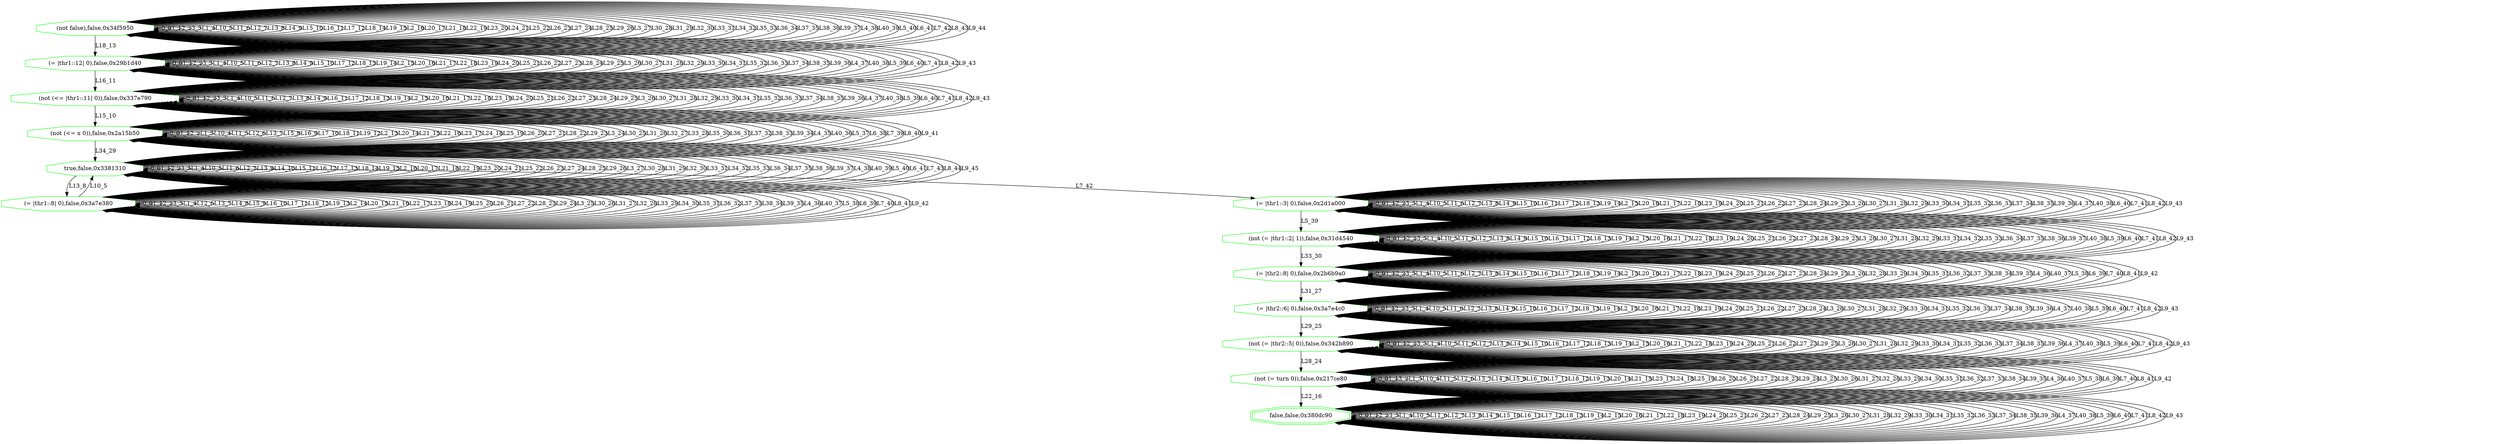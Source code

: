 digraph G {
0[label="(not false),false,0x34f5950", color=green,shape=octagon];
1[label="(= |thr1::12| 0),false,0x29b1d40", color=green,shape=octagon];
2[label="(not (<= |thr1::11| 0)),false,0x337e790", color=green,shape=octagon];
3[label="(not (<= x 0)),false,0x2a15b50", color=green,shape=octagon];
4[label="true,false,0x3381310", color=green,shape=octagon];
5[label="(= |thr1::8| 0),false,0x3a7e380", color=green,shape=octagon];
6[label="(= |thr1::3| 0),false,0x2d1a000", color=green,shape=octagon];
7[label="(not (= |thr1::2| 1)),false,0x31d4540", color=green,shape=octagon];
8[label="(= |thr2::8| 0),false,0x2b6b9a0", color=green,shape=octagon];
9[label="(= |thr2::6| 0),false,0x3a7e4c0", color=green,shape=octagon];
10[label="(not (= |thr2::5| 0)),false,0x342b890", color=green,shape=octagon];
11[label="(not (= turn 0)),false,0x217ce80", color=green,shape=octagon];
12[label="false,false,0x380dc90", color=green,shape=doubleoctagon];
0->0 [label="0_0"];
0->0 [label="1_1"];
0->0 [label="2_2"];
0->0 [label="3_3"];
0->0 [label="L1_4"];
0->0 [label="L10_5"];
0->0 [label="L11_6"];
0->0 [label="L12_7"];
0->0 [label="L13_8"];
0->0 [label="L14_9"];
0->0 [label="L15_10"];
0->0 [label="L16_11"];
0->0 [label="L17_12"];
0->1 [label="L18_13"];
0->0 [label="L18_14"];
0->0 [label="L19_15"];
0->0 [label="L2_16"];
0->0 [label="L20_17"];
0->0 [label="L21_18"];
0->0 [label="L22_19"];
0->0 [label="L23_20"];
0->0 [label="L24_21"];
0->0 [label="L25_22"];
0->0 [label="L26_23"];
0->0 [label="L27_24"];
0->0 [label="L28_25"];
0->0 [label="L29_26"];
0->0 [label="L3_27"];
0->0 [label="L30_28"];
0->0 [label="L31_29"];
0->0 [label="L32_30"];
0->0 [label="L33_31"];
0->0 [label="L34_32"];
0->0 [label="L35_33"];
0->0 [label="L36_34"];
0->0 [label="L37_35"];
0->0 [label="L38_36"];
0->0 [label="L39_37"];
0->0 [label="L4_38"];
0->0 [label="L40_39"];
0->0 [label="L5_40"];
0->0 [label="L6_41"];
0->0 [label="L7_42"];
0->0 [label="L8_43"];
0->0 [label="L9_44"];
1->1 [label="0_0"];
1->1 [label="1_1"];
1->1 [label="2_2"];
1->1 [label="3_3"];
1->1 [label="L1_4"];
1->1 [label="L10_5"];
1->1 [label="L11_6"];
1->1 [label="L12_7"];
1->1 [label="L13_8"];
1->1 [label="L14_9"];
1->1 [label="L15_10"];
1->2 [label="L16_11"];
1->1 [label="L17_12"];
1->1 [label="L18_13"];
1->1 [label="L19_14"];
1->1 [label="L2_15"];
1->1 [label="L20_16"];
1->1 [label="L21_17"];
1->1 [label="L22_18"];
1->1 [label="L23_19"];
1->1 [label="L24_20"];
1->1 [label="L25_21"];
1->1 [label="L26_22"];
1->1 [label="L27_23"];
1->1 [label="L28_24"];
1->1 [label="L29_25"];
1->1 [label="L3_26"];
1->1 [label="L30_27"];
1->1 [label="L31_28"];
1->1 [label="L32_29"];
1->1 [label="L33_30"];
1->1 [label="L34_31"];
1->1 [label="L35_32"];
1->1 [label="L36_33"];
1->1 [label="L37_34"];
1->1 [label="L38_35"];
1->1 [label="L39_36"];
1->1 [label="L4_37"];
1->1 [label="L40_38"];
1->1 [label="L5_39"];
1->1 [label="L6_40"];
1->1 [label="L7_41"];
1->1 [label="L8_42"];
1->1 [label="L9_43"];
2->2 [label="0_0"];
2->2 [label="1_1"];
2->2 [label="2_2"];
2->2 [label="3_3"];
2->2 [label="L1_4"];
2->2 [label="L10_5"];
2->2 [label="L11_6"];
2->2 [label="L12_7"];
2->2 [label="L13_8"];
2->2 [label="L14_9"];
2->3 [label="L15_10"];
2->2 [label="L16_11"];
2->2 [label="L17_12"];
2->2 [label="L18_13"];
2->2 [label="L19_14"];
2->2 [label="L2_15"];
2->2 [label="L20_16"];
2->2 [label="L21_17"];
2->2 [label="L22_18"];
2->2 [label="L23_19"];
2->2 [label="L24_20"];
2->2 [label="L25_21"];
2->2 [label="L26_22"];
2->2 [label="L27_23"];
2->2 [label="L28_24"];
2->2 [label="L29_25"];
2->2 [label="L3_26"];
2->2 [label="L30_27"];
2->2 [label="L31_28"];
2->2 [label="L32_29"];
2->2 [label="L33_30"];
2->2 [label="L34_31"];
2->2 [label="L35_32"];
2->2 [label="L36_33"];
2->2 [label="L37_34"];
2->2 [label="L38_35"];
2->2 [label="L39_36"];
2->2 [label="L4_37"];
2->2 [label="L40_38"];
2->2 [label="L5_39"];
2->2 [label="L6_40"];
2->2 [label="L7_41"];
2->2 [label="L8_42"];
2->2 [label="L9_43"];
3->3 [label="0_0"];
3->3 [label="1_1"];
3->3 [label="2_2"];
3->3 [label="L1_3"];
3->3 [label="L10_4"];
3->3 [label="L11_5"];
3->3 [label="L12_6"];
3->3 [label="L13_7"];
3->3 [label="L15_8"];
3->3 [label="L16_9"];
3->3 [label="L17_10"];
3->3 [label="L18_11"];
3->3 [label="L19_12"];
3->3 [label="L2_13"];
3->3 [label="L20_14"];
3->3 [label="L21_15"];
3->3 [label="L22_16"];
3->3 [label="L23_17"];
3->3 [label="L24_18"];
3->3 [label="L25_19"];
3->3 [label="L26_20"];
3->3 [label="L27_21"];
3->3 [label="L28_22"];
3->3 [label="L29_23"];
3->3 [label="L3_24"];
3->3 [label="L30_25"];
3->3 [label="L31_26"];
3->3 [label="L32_27"];
3->3 [label="L33_28"];
3->4 [label="L34_29"];
3->3 [label="L35_30"];
3->3 [label="L36_31"];
3->3 [label="L37_32"];
3->3 [label="L38_33"];
3->3 [label="L39_34"];
3->3 [label="L4_35"];
3->3 [label="L40_36"];
3->3 [label="L5_37"];
3->3 [label="L6_38"];
3->3 [label="L7_39"];
3->3 [label="L8_40"];
3->3 [label="L9_41"];
4->4 [label="0_0"];
4->4 [label="1_1"];
4->4 [label="2_2"];
4->4 [label="3_3"];
4->4 [label="L1_4"];
4->4 [label="L10_5"];
4->4 [label="L11_6"];
4->4 [label="L12_7"];
4->5 [label="L13_8"];
4->4 [label="L13_9"];
4->4 [label="L14_10"];
4->4 [label="L15_11"];
4->4 [label="L16_12"];
4->4 [label="L17_13"];
4->4 [label="L18_14"];
4->4 [label="L19_15"];
4->4 [label="L2_16"];
4->4 [label="L20_17"];
4->4 [label="L21_18"];
4->4 [label="L22_19"];
4->4 [label="L23_20"];
4->4 [label="L24_21"];
4->4 [label="L25_22"];
4->4 [label="L26_23"];
4->4 [label="L27_24"];
4->4 [label="L28_25"];
4->4 [label="L29_26"];
4->4 [label="L3_27"];
4->4 [label="L30_28"];
4->4 [label="L31_29"];
4->4 [label="L32_30"];
4->4 [label="L33_31"];
4->4 [label="L34_32"];
4->4 [label="L35_33"];
4->4 [label="L36_34"];
4->4 [label="L37_35"];
4->4 [label="L38_36"];
4->4 [label="L39_37"];
4->4 [label="L4_38"];
4->4 [label="L40_39"];
4->4 [label="L5_40"];
4->4 [label="L6_41"];
4->6 [label="L7_42"];
4->4 [label="L7_43"];
4->4 [label="L8_44"];
4->4 [label="L9_45"];
5->5 [label="0_0"];
5->5 [label="1_1"];
5->5 [label="2_2"];
5->5 [label="3_3"];
5->5 [label="L1_4"];
5->4 [label="L10_5"];
5->5 [label="L12_6"];
5->5 [label="L13_7"];
5->5 [label="L14_8"];
5->5 [label="L15_9"];
5->5 [label="L16_10"];
5->5 [label="L17_11"];
5->5 [label="L18_12"];
5->5 [label="L19_13"];
5->5 [label="L2_14"];
5->5 [label="L20_15"];
5->5 [label="L21_16"];
5->5 [label="L22_17"];
5->5 [label="L23_18"];
5->5 [label="L24_19"];
5->5 [label="L25_20"];
5->5 [label="L26_21"];
5->5 [label="L27_22"];
5->5 [label="L28_23"];
5->5 [label="L29_24"];
5->5 [label="L3_25"];
5->5 [label="L30_26"];
5->5 [label="L31_27"];
5->5 [label="L32_28"];
5->5 [label="L33_29"];
5->5 [label="L34_30"];
5->5 [label="L35_31"];
5->5 [label="L36_32"];
5->5 [label="L37_33"];
5->5 [label="L38_34"];
5->5 [label="L39_35"];
5->5 [label="L4_36"];
5->5 [label="L40_37"];
5->5 [label="L5_38"];
5->5 [label="L6_39"];
5->5 [label="L7_40"];
5->5 [label="L8_41"];
5->5 [label="L9_42"];
6->6 [label="0_0"];
6->6 [label="1_1"];
6->6 [label="2_2"];
6->6 [label="3_3"];
6->6 [label="L1_4"];
6->6 [label="L10_5"];
6->6 [label="L11_6"];
6->6 [label="L12_7"];
6->6 [label="L13_8"];
6->6 [label="L14_9"];
6->6 [label="L15_10"];
6->6 [label="L16_11"];
6->6 [label="L17_12"];
6->6 [label="L18_13"];
6->6 [label="L19_14"];
6->6 [label="L2_15"];
6->6 [label="L20_16"];
6->6 [label="L21_17"];
6->6 [label="L22_18"];
6->6 [label="L23_19"];
6->6 [label="L24_20"];
6->6 [label="L25_21"];
6->6 [label="L26_22"];
6->6 [label="L27_23"];
6->6 [label="L28_24"];
6->6 [label="L29_25"];
6->6 [label="L3_26"];
6->6 [label="L30_27"];
6->6 [label="L31_28"];
6->6 [label="L32_29"];
6->6 [label="L33_30"];
6->6 [label="L34_31"];
6->6 [label="L35_32"];
6->6 [label="L36_33"];
6->6 [label="L37_34"];
6->6 [label="L38_35"];
6->6 [label="L39_36"];
6->6 [label="L4_37"];
6->6 [label="L40_38"];
6->7 [label="L5_39"];
6->6 [label="L6_40"];
6->6 [label="L7_41"];
6->6 [label="L8_42"];
6->6 [label="L9_43"];
7->7 [label="0_0"];
7->7 [label="1_1"];
7->7 [label="2_2"];
7->7 [label="3_3"];
7->7 [label="L1_4"];
7->7 [label="L10_5"];
7->7 [label="L11_6"];
7->7 [label="L12_7"];
7->7 [label="L13_8"];
7->7 [label="L14_9"];
7->7 [label="L15_10"];
7->7 [label="L16_11"];
7->7 [label="L17_12"];
7->7 [label="L18_13"];
7->7 [label="L19_14"];
7->7 [label="L2_15"];
7->7 [label="L20_16"];
7->7 [label="L21_17"];
7->7 [label="L22_18"];
7->7 [label="L23_19"];
7->7 [label="L24_20"];
7->7 [label="L25_21"];
7->7 [label="L26_22"];
7->7 [label="L27_23"];
7->7 [label="L28_24"];
7->7 [label="L29_25"];
7->7 [label="L3_26"];
7->7 [label="L30_27"];
7->7 [label="L31_28"];
7->7 [label="L32_29"];
7->8 [label="L33_30"];
7->7 [label="L33_31"];
7->7 [label="L34_32"];
7->7 [label="L35_33"];
7->7 [label="L36_34"];
7->7 [label="L37_35"];
7->7 [label="L38_36"];
7->7 [label="L39_37"];
7->7 [label="L40_38"];
7->7 [label="L5_39"];
7->7 [label="L6_40"];
7->7 [label="L7_41"];
7->7 [label="L8_42"];
7->7 [label="L9_43"];
8->8 [label="0_0"];
8->8 [label="1_1"];
8->8 [label="2_2"];
8->8 [label="3_3"];
8->8 [label="L1_4"];
8->8 [label="L10_5"];
8->8 [label="L11_6"];
8->8 [label="L12_7"];
8->8 [label="L13_8"];
8->8 [label="L14_9"];
8->8 [label="L15_10"];
8->8 [label="L16_11"];
8->8 [label="L17_12"];
8->8 [label="L18_13"];
8->8 [label="L19_14"];
8->8 [label="L2_15"];
8->8 [label="L20_16"];
8->8 [label="L21_17"];
8->8 [label="L22_18"];
8->8 [label="L23_19"];
8->8 [label="L24_20"];
8->8 [label="L25_21"];
8->8 [label="L26_22"];
8->8 [label="L27_23"];
8->8 [label="L28_24"];
8->8 [label="L29_25"];
8->8 [label="L3_26"];
8->9 [label="L31_27"];
8->8 [label="L32_28"];
8->8 [label="L33_29"];
8->8 [label="L34_30"];
8->8 [label="L35_31"];
8->8 [label="L36_32"];
8->8 [label="L37_33"];
8->8 [label="L38_34"];
8->8 [label="L39_35"];
8->8 [label="L4_36"];
8->8 [label="L40_37"];
8->8 [label="L5_38"];
8->8 [label="L6_39"];
8->8 [label="L7_40"];
8->8 [label="L8_41"];
8->8 [label="L9_42"];
9->9 [label="0_0"];
9->9 [label="1_1"];
9->9 [label="2_2"];
9->9 [label="3_3"];
9->9 [label="L1_4"];
9->9 [label="L10_5"];
9->9 [label="L11_6"];
9->9 [label="L12_7"];
9->9 [label="L13_8"];
9->9 [label="L14_9"];
9->9 [label="L15_10"];
9->9 [label="L16_11"];
9->9 [label="L17_12"];
9->9 [label="L18_13"];
9->9 [label="L19_14"];
9->9 [label="L2_15"];
9->9 [label="L20_16"];
9->9 [label="L21_17"];
9->9 [label="L22_18"];
9->9 [label="L23_19"];
9->9 [label="L24_20"];
9->9 [label="L25_21"];
9->9 [label="L26_22"];
9->9 [label="L27_23"];
9->9 [label="L28_24"];
9->10 [label="L29_25"];
9->9 [label="L3_26"];
9->9 [label="L30_27"];
9->9 [label="L31_28"];
9->9 [label="L32_29"];
9->9 [label="L33_30"];
9->9 [label="L34_31"];
9->9 [label="L35_32"];
9->9 [label="L36_33"];
9->9 [label="L37_34"];
9->9 [label="L38_35"];
9->9 [label="L39_36"];
9->9 [label="L4_37"];
9->9 [label="L40_38"];
9->9 [label="L5_39"];
9->9 [label="L6_40"];
9->9 [label="L7_41"];
9->9 [label="L8_42"];
9->9 [label="L9_43"];
10->10 [label="0_0"];
10->10 [label="1_1"];
10->10 [label="2_2"];
10->10 [label="3_3"];
10->10 [label="L1_4"];
10->10 [label="L10_5"];
10->10 [label="L11_6"];
10->10 [label="L12_7"];
10->10 [label="L13_8"];
10->10 [label="L14_9"];
10->10 [label="L15_10"];
10->10 [label="L16_11"];
10->10 [label="L17_12"];
10->10 [label="L18_13"];
10->10 [label="L19_14"];
10->10 [label="L2_15"];
10->10 [label="L20_16"];
10->10 [label="L21_17"];
10->10 [label="L22_18"];
10->10 [label="L23_19"];
10->10 [label="L24_20"];
10->10 [label="L25_21"];
10->10 [label="L26_22"];
10->10 [label="L27_23"];
10->11 [label="L28_24"];
10->10 [label="L29_25"];
10->10 [label="L3_26"];
10->10 [label="L30_27"];
10->10 [label="L31_28"];
10->10 [label="L32_29"];
10->10 [label="L33_30"];
10->10 [label="L34_31"];
10->10 [label="L35_32"];
10->10 [label="L36_33"];
10->10 [label="L37_34"];
10->10 [label="L38_35"];
10->10 [label="L39_36"];
10->10 [label="L4_37"];
10->10 [label="L40_38"];
10->10 [label="L5_39"];
10->10 [label="L6_40"];
10->10 [label="L7_41"];
10->10 [label="L8_42"];
10->10 [label="L9_43"];
11->11 [label="0_0"];
11->11 [label="1_1"];
11->11 [label="3_2"];
11->11 [label="L1_3"];
11->11 [label="L10_4"];
11->11 [label="L11_5"];
11->11 [label="L12_6"];
11->11 [label="L13_7"];
11->11 [label="L14_8"];
11->11 [label="L15_9"];
11->11 [label="L16_10"];
11->11 [label="L17_11"];
11->11 [label="L18_12"];
11->11 [label="L19_13"];
11->11 [label="L20_14"];
11->11 [label="L21_15"];
11->12 [label="L22_16"];
11->11 [label="L23_17"];
11->11 [label="L24_18"];
11->11 [label="L25_19"];
11->11 [label="L26_20"];
11->11 [label="L26_21"];
11->11 [label="L27_22"];
11->11 [label="L28_23"];
11->11 [label="L29_24"];
11->11 [label="L3_25"];
11->11 [label="L30_26"];
11->11 [label="L31_27"];
11->11 [label="L32_28"];
11->11 [label="L33_29"];
11->11 [label="L34_30"];
11->11 [label="L35_31"];
11->11 [label="L36_32"];
11->11 [label="L37_33"];
11->11 [label="L38_34"];
11->11 [label="L39_35"];
11->11 [label="L4_36"];
11->11 [label="L40_37"];
11->11 [label="L5_38"];
11->11 [label="L6_39"];
11->11 [label="L7_40"];
11->11 [label="L8_41"];
11->11 [label="L9_42"];
12->12 [label="0_0"];
12->12 [label="1_1"];
12->12 [label="2_2"];
12->12 [label="3_3"];
12->12 [label="L1_4"];
12->12 [label="L10_5"];
12->12 [label="L11_6"];
12->12 [label="L12_7"];
12->12 [label="L13_8"];
12->12 [label="L14_9"];
12->12 [label="L15_10"];
12->12 [label="L16_11"];
12->12 [label="L17_12"];
12->12 [label="L18_13"];
12->12 [label="L19_14"];
12->12 [label="L2_15"];
12->12 [label="L20_16"];
12->12 [label="L21_17"];
12->12 [label="L22_18"];
12->12 [label="L23_19"];
12->12 [label="L24_20"];
12->12 [label="L25_21"];
12->12 [label="L26_22"];
12->12 [label="L27_23"];
12->12 [label="L28_24"];
12->12 [label="L29_25"];
12->12 [label="L3_26"];
12->12 [label="L30_27"];
12->12 [label="L31_28"];
12->12 [label="L32_29"];
12->12 [label="L33_30"];
12->12 [label="L34_31"];
12->12 [label="L35_32"];
12->12 [label="L36_33"];
12->12 [label="L37_34"];
12->12 [label="L38_35"];
12->12 [label="L39_36"];
12->12 [label="L4_37"];
12->12 [label="L40_38"];
12->12 [label="L5_39"];
12->12 [label="L6_40"];
12->12 [label="L7_41"];
12->12 [label="L8_42"];
12->12 [label="L9_43"];
}
